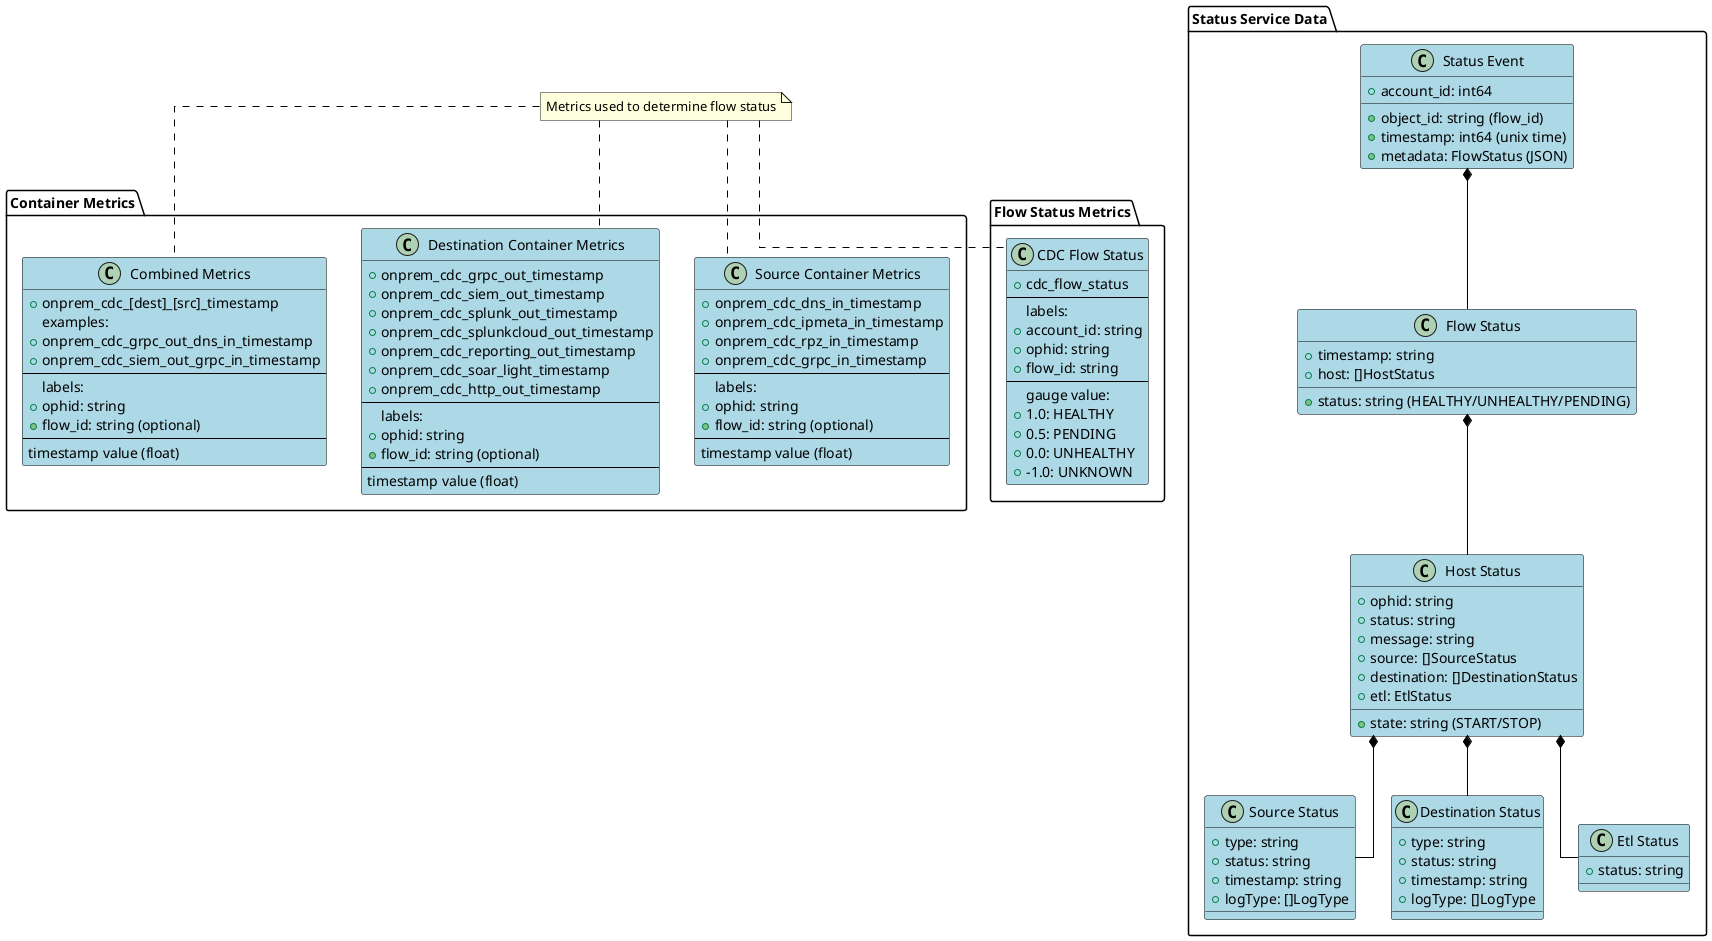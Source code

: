 @startuml Metrics Data Model

!define TABLE class
!define COLUMN_PRIMARY_KEY column<<PK>> 
!define COLUMN_FOREIGN_KEY column<<FK>> 

skinparam class {
    BackgroundColor LightBlue
    ArrowColor Black
    BorderColor Black
}

skinparam linetype ortho

skinparam package {
    BackgroundColor White
    BorderColor Black
}

package "Container Metrics" {
    class "Source Container Metrics" as SourceMetrics {
        + onprem_cdc_dns_in_timestamp
        + onprem_cdc_ipmeta_in_timestamp
        + onprem_cdc_rpz_in_timestamp
        + onprem_cdc_grpc_in_timestamp
        ---
        labels:
        + ophid: string
        + flow_id: string (optional)
        ---
        timestamp value (float)
    }

    class "Destination Container Metrics" as DestMetrics {
        + onprem_cdc_grpc_out_timestamp
        + onprem_cdc_siem_out_timestamp
        + onprem_cdc_splunk_out_timestamp
        + onprem_cdc_splunkcloud_out_timestamp
        + onprem_cdc_reporting_out_timestamp
        + onprem_cdc_soar_light_timestamp
        + onprem_cdc_http_out_timestamp
        ---
        labels:
        + ophid: string
        + flow_id: string (optional)
        ---
        timestamp value (float)
    }

    class "Combined Metrics" as CombinedMetrics {
        + onprem_cdc_[dest]_[src]_timestamp
        examples:
        + onprem_cdc_grpc_out_dns_in_timestamp
        + onprem_cdc_siem_out_grpc_in_timestamp
        ---
        labels:
        + ophid: string
        + flow_id: string (optional)
        ---
        timestamp value (float)
    }
}

package "Flow Status Metrics" {
    class "CDC Flow Status" as FlowStatusMetric {
        + cdc_flow_status
        ---
        labels:
        + account_id: string
        + ophid: string
        + flow_id: string
        ---
        gauge value:
        + 1.0: HEALTHY
        + 0.5: PENDING
        + 0.0: UNHEALTHY
        + -1.0: UNKNOWN
    }
}

package "Status Service Data" {
    class "Status Event" as StatusEvent {
        + account_id: int64
        + object_id: string (flow_id)
        + timestamp: int64 (unix time)
        + metadata: FlowStatus (JSON)
    }

    class "Flow Status" as FlowStatus {
        + status: string (HEALTHY/UNHEALTHY/PENDING)
        + timestamp: string
        + host: []HostStatus
    }

    class "Host Status" as HostStatus {
        + ophid: string
        + status: string
        + state: string (START/STOP)
        + message: string
        + source: []SourceStatus
        + destination: []DestinationStatus
        + etl: EtlStatus
    }

    class "Source Status" as SourceStatus {
        + type: string
        + status: string
        + timestamp: string
        + logType: []LogType
    }

    class "Destination Status" as DestinationStatus {
        + type: string
        + status: string
        + timestamp: string
        + logType: []LogType
    }

    class "Etl Status" as EtlStatus {
        + status: string
    }
}

StatusEvent *-- FlowStatus
FlowStatus *-- HostStatus
HostStatus *-- SourceStatus
HostStatus *-- DestinationStatus
HostStatus *-- EtlStatus

note "Metrics used to determine flow status" as N1
N1 .. FlowStatusMetric
N1 .. SourceMetrics
N1 .. DestMetrics
N1 .. CombinedMetrics

@enduml
